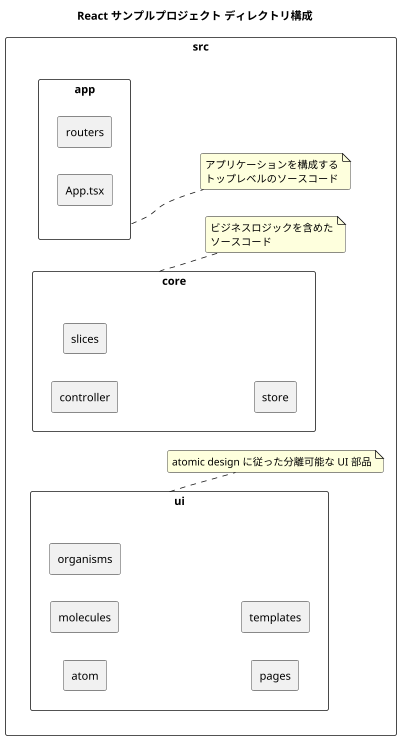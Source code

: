 @startuml directory
skinparam roundcorner 5
scale 400 width
skinparam packageStyle Rectangle
left to right direction

title React サンプルプロジェクト ディレクトリ構成

package src {
  package app {
    rectangle routers
    rectangle App.tsx
  }
  note right of app
    アプリケーションを構成する
    トップレベルのソースコード
  end note
  package core {
    rectangle controller
    rectangle slices
    rectangle store
  }
  note right of core
    ビジネスロジックを含めた
    ソースコード
  end note
  package ui {
    rectangle atom
    rectangle molecules
    rectangle organisms
    rectangle pages
    rectangle templates
  }
  note right of ui
    atomic design に従った分離可能な UI 部品
  end note
}

@enduml
